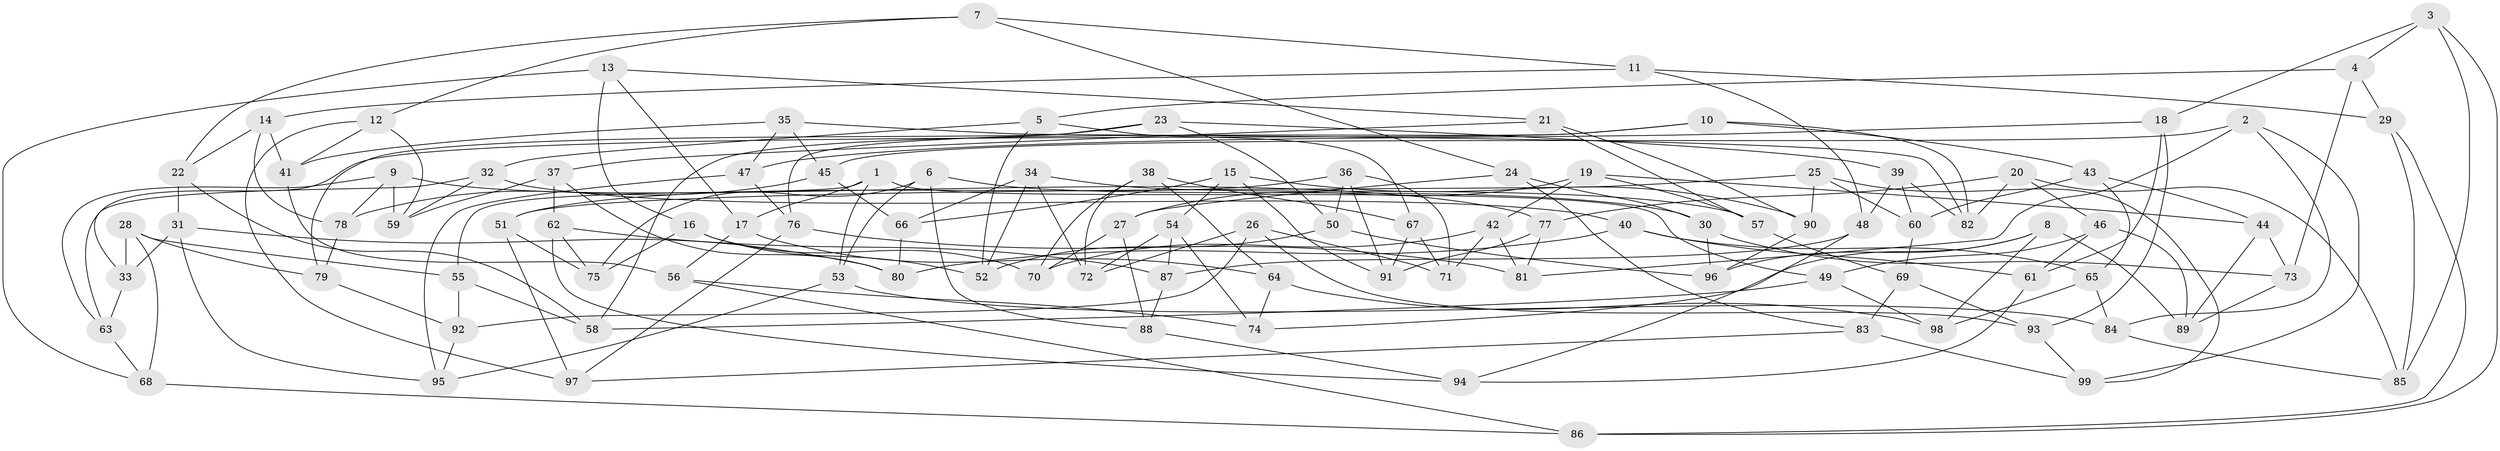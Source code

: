 // Generated by graph-tools (version 1.1) at 2025/57/03/09/25 04:57:49]
// undirected, 99 vertices, 198 edges
graph export_dot {
graph [start="1"]
  node [color=gray90,style=filled];
  1;
  2;
  3;
  4;
  5;
  6;
  7;
  8;
  9;
  10;
  11;
  12;
  13;
  14;
  15;
  16;
  17;
  18;
  19;
  20;
  21;
  22;
  23;
  24;
  25;
  26;
  27;
  28;
  29;
  30;
  31;
  32;
  33;
  34;
  35;
  36;
  37;
  38;
  39;
  40;
  41;
  42;
  43;
  44;
  45;
  46;
  47;
  48;
  49;
  50;
  51;
  52;
  53;
  54;
  55;
  56;
  57;
  58;
  59;
  60;
  61;
  62;
  63;
  64;
  65;
  66;
  67;
  68;
  69;
  70;
  71;
  72;
  73;
  74;
  75;
  76;
  77;
  78;
  79;
  80;
  81;
  82;
  83;
  84;
  85;
  86;
  87;
  88;
  89;
  90;
  91;
  92;
  93;
  94;
  95;
  96;
  97;
  98;
  99;
  1 -- 49;
  1 -- 55;
  1 -- 17;
  1 -- 53;
  2 -- 45;
  2 -- 99;
  2 -- 84;
  2 -- 81;
  3 -- 18;
  3 -- 4;
  3 -- 86;
  3 -- 85;
  4 -- 5;
  4 -- 29;
  4 -- 73;
  5 -- 67;
  5 -- 32;
  5 -- 52;
  6 -- 53;
  6 -- 88;
  6 -- 75;
  6 -- 30;
  7 -- 12;
  7 -- 11;
  7 -- 24;
  7 -- 22;
  8 -- 89;
  8 -- 74;
  8 -- 96;
  8 -- 98;
  9 -- 63;
  9 -- 77;
  9 -- 59;
  9 -- 78;
  10 -- 58;
  10 -- 43;
  10 -- 33;
  10 -- 82;
  11 -- 29;
  11 -- 48;
  11 -- 14;
  12 -- 41;
  12 -- 59;
  12 -- 97;
  13 -- 17;
  13 -- 16;
  13 -- 21;
  13 -- 68;
  14 -- 78;
  14 -- 22;
  14 -- 41;
  15 -- 66;
  15 -- 90;
  15 -- 91;
  15 -- 54;
  16 -- 75;
  16 -- 52;
  16 -- 70;
  17 -- 64;
  17 -- 56;
  18 -- 93;
  18 -- 61;
  18 -- 47;
  19 -- 57;
  19 -- 42;
  19 -- 27;
  19 -- 44;
  20 -- 46;
  20 -- 82;
  20 -- 85;
  20 -- 77;
  21 -- 90;
  21 -- 37;
  21 -- 57;
  22 -- 58;
  22 -- 31;
  23 -- 76;
  23 -- 39;
  23 -- 50;
  23 -- 79;
  24 -- 30;
  24 -- 27;
  24 -- 83;
  25 -- 60;
  25 -- 51;
  25 -- 99;
  25 -- 90;
  26 -- 93;
  26 -- 72;
  26 -- 71;
  26 -- 92;
  27 -- 70;
  27 -- 88;
  28 -- 79;
  28 -- 33;
  28 -- 68;
  28 -- 55;
  29 -- 86;
  29 -- 85;
  30 -- 96;
  30 -- 73;
  31 -- 80;
  31 -- 95;
  31 -- 33;
  32 -- 40;
  32 -- 59;
  32 -- 63;
  33 -- 63;
  34 -- 66;
  34 -- 52;
  34 -- 72;
  34 -- 57;
  35 -- 45;
  35 -- 82;
  35 -- 41;
  35 -- 47;
  36 -- 91;
  36 -- 50;
  36 -- 51;
  36 -- 71;
  37 -- 62;
  37 -- 80;
  37 -- 59;
  38 -- 70;
  38 -- 64;
  38 -- 72;
  38 -- 67;
  39 -- 82;
  39 -- 48;
  39 -- 60;
  40 -- 65;
  40 -- 61;
  40 -- 80;
  41 -- 56;
  42 -- 70;
  42 -- 71;
  42 -- 81;
  43 -- 65;
  43 -- 60;
  43 -- 44;
  44 -- 73;
  44 -- 89;
  45 -- 78;
  45 -- 66;
  46 -- 89;
  46 -- 49;
  46 -- 61;
  47 -- 95;
  47 -- 76;
  48 -- 87;
  48 -- 94;
  49 -- 58;
  49 -- 98;
  50 -- 96;
  50 -- 52;
  51 -- 97;
  51 -- 75;
  53 -- 95;
  53 -- 84;
  54 -- 72;
  54 -- 74;
  54 -- 87;
  55 -- 92;
  55 -- 58;
  56 -- 74;
  56 -- 86;
  57 -- 69;
  60 -- 69;
  61 -- 94;
  62 -- 87;
  62 -- 94;
  62 -- 75;
  63 -- 68;
  64 -- 98;
  64 -- 74;
  65 -- 84;
  65 -- 98;
  66 -- 80;
  67 -- 91;
  67 -- 71;
  68 -- 86;
  69 -- 83;
  69 -- 93;
  73 -- 89;
  76 -- 81;
  76 -- 97;
  77 -- 91;
  77 -- 81;
  78 -- 79;
  79 -- 92;
  83 -- 97;
  83 -- 99;
  84 -- 85;
  87 -- 88;
  88 -- 94;
  90 -- 96;
  92 -- 95;
  93 -- 99;
}
